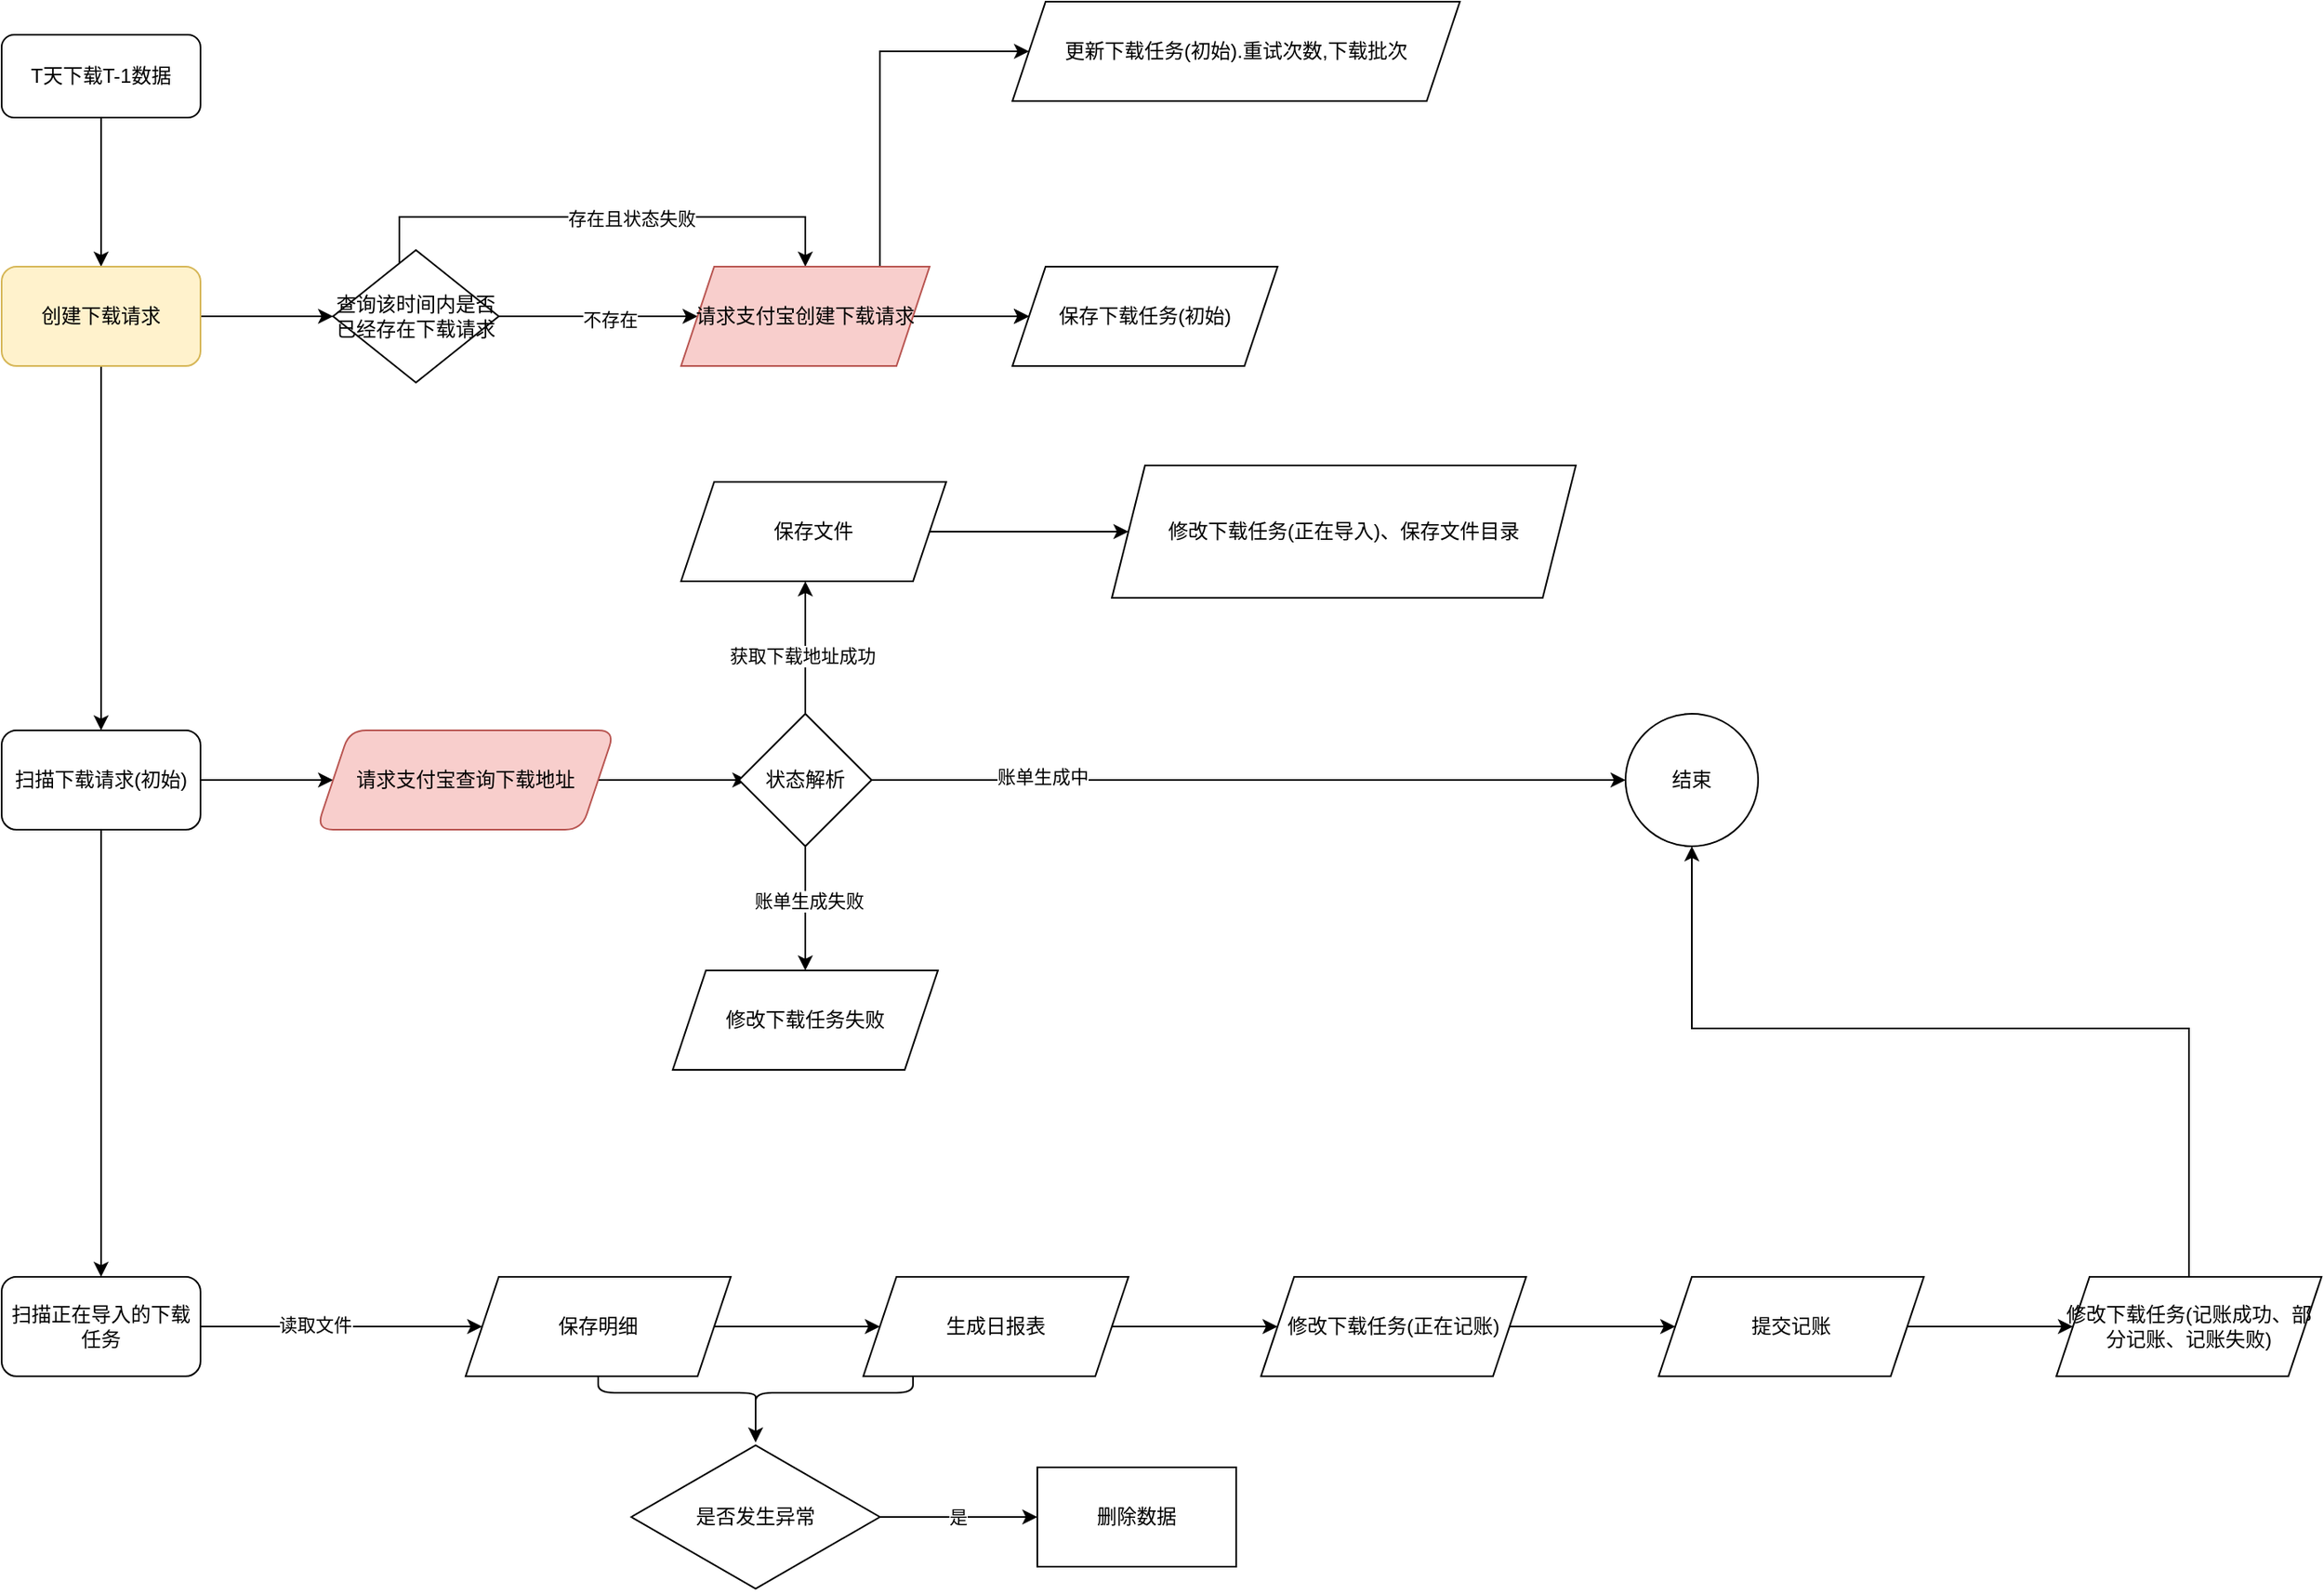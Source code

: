 <mxfile version="21.3.7" type="github">
  <diagram name="第 1 页" id="1_S_TI26dAkAbEfhSLB5">
    <mxGraphModel dx="1194" dy="684" grid="1" gridSize="10" guides="1" tooltips="1" connect="1" arrows="1" fold="1" page="1" pageScale="1" pageWidth="827" pageHeight="1169" math="0" shadow="0">
      <root>
        <mxCell id="0" />
        <mxCell id="1" parent="0" />
        <mxCell id="KWCue2gvfJKScfYQxguB-8" style="edgeStyle=orthogonalEdgeStyle;rounded=0;orthogonalLoop=1;jettySize=auto;html=1;entryX=0.5;entryY=0;entryDx=0;entryDy=0;" parent="1" source="KWCue2gvfJKScfYQxguB-1" target="KWCue2gvfJKScfYQxguB-4" edge="1">
          <mxGeometry relative="1" as="geometry" />
        </mxCell>
        <mxCell id="KWCue2gvfJKScfYQxguB-1" value="T天下载T-1数据" style="rounded=1;whiteSpace=wrap;html=1;" parent="1" vertex="1">
          <mxGeometry x="170" y="150" width="120" height="50" as="geometry" />
        </mxCell>
        <mxCell id="KWCue2gvfJKScfYQxguB-7" value="" style="edgeStyle=orthogonalEdgeStyle;rounded=0;orthogonalLoop=1;jettySize=auto;html=1;" parent="1" source="KWCue2gvfJKScfYQxguB-4" edge="1">
          <mxGeometry relative="1" as="geometry">
            <mxPoint x="370" y="320" as="targetPoint" />
          </mxGeometry>
        </mxCell>
        <mxCell id="KWCue2gvfJKScfYQxguB-9" value="" style="edgeStyle=orthogonalEdgeStyle;rounded=0;orthogonalLoop=1;jettySize=auto;html=1;" parent="1" source="KWCue2gvfJKScfYQxguB-4" target="KWCue2gvfJKScfYQxguB-5" edge="1">
          <mxGeometry relative="1" as="geometry" />
        </mxCell>
        <mxCell id="KWCue2gvfJKScfYQxguB-4" value="创建下载请求" style="rounded=1;whiteSpace=wrap;html=1;fillColor=#fff2cc;strokeColor=#d6b656;" parent="1" vertex="1">
          <mxGeometry x="170" y="290" width="120" height="60" as="geometry" />
        </mxCell>
        <mxCell id="g8CfFO-CPbi9eOVrTbeS-16" value="" style="edgeStyle=orthogonalEdgeStyle;rounded=0;orthogonalLoop=1;jettySize=auto;html=1;" edge="1" parent="1" source="KWCue2gvfJKScfYQxguB-5" target="g8CfFO-CPbi9eOVrTbeS-15">
          <mxGeometry relative="1" as="geometry" />
        </mxCell>
        <mxCell id="g8CfFO-CPbi9eOVrTbeS-35" value="" style="edgeStyle=orthogonalEdgeStyle;rounded=0;orthogonalLoop=1;jettySize=auto;html=1;" edge="1" parent="1" source="KWCue2gvfJKScfYQxguB-5" target="g8CfFO-CPbi9eOVrTbeS-34">
          <mxGeometry relative="1" as="geometry" />
        </mxCell>
        <mxCell id="KWCue2gvfJKScfYQxguB-5" value="扫描下载请求(初始)" style="rounded=1;whiteSpace=wrap;html=1;" parent="1" vertex="1">
          <mxGeometry x="170" y="570" width="120" height="60" as="geometry" />
        </mxCell>
        <mxCell id="g8CfFO-CPbi9eOVrTbeS-4" value="" style="edgeStyle=orthogonalEdgeStyle;rounded=0;orthogonalLoop=1;jettySize=auto;html=1;" edge="1" parent="1" source="g8CfFO-CPbi9eOVrTbeS-2" target="g8CfFO-CPbi9eOVrTbeS-3">
          <mxGeometry relative="1" as="geometry" />
        </mxCell>
        <mxCell id="g8CfFO-CPbi9eOVrTbeS-5" value="不存在" style="edgeLabel;html=1;align=center;verticalAlign=middle;resizable=0;points=[];" vertex="1" connectable="0" parent="g8CfFO-CPbi9eOVrTbeS-4">
          <mxGeometry x="0.114" y="-2" relative="1" as="geometry">
            <mxPoint as="offset" />
          </mxGeometry>
        </mxCell>
        <mxCell id="g8CfFO-CPbi9eOVrTbeS-8" style="edgeStyle=orthogonalEdgeStyle;rounded=0;orthogonalLoop=1;jettySize=auto;html=1;entryX=0.5;entryY=0;entryDx=0;entryDy=0;" edge="1" parent="1" source="g8CfFO-CPbi9eOVrTbeS-2" target="g8CfFO-CPbi9eOVrTbeS-3">
          <mxGeometry relative="1" as="geometry">
            <mxPoint x="410" y="200" as="targetPoint" />
            <Array as="points">
              <mxPoint x="410" y="260" />
              <mxPoint x="655" y="260" />
            </Array>
          </mxGeometry>
        </mxCell>
        <mxCell id="g8CfFO-CPbi9eOVrTbeS-10" value="存在且状态失败" style="edgeLabel;html=1;align=center;verticalAlign=middle;resizable=0;points=[];" vertex="1" connectable="0" parent="g8CfFO-CPbi9eOVrTbeS-8">
          <mxGeometry x="0.105" y="-1" relative="1" as="geometry">
            <mxPoint as="offset" />
          </mxGeometry>
        </mxCell>
        <mxCell id="g8CfFO-CPbi9eOVrTbeS-2" value="查询该时间内是否已经存在下载请求" style="rhombus;whiteSpace=wrap;html=1;" vertex="1" parent="1">
          <mxGeometry x="370" y="280" width="100" height="80" as="geometry" />
        </mxCell>
        <mxCell id="g8CfFO-CPbi9eOVrTbeS-7" value="" style="edgeStyle=orthogonalEdgeStyle;rounded=0;orthogonalLoop=1;jettySize=auto;html=1;" edge="1" parent="1" source="g8CfFO-CPbi9eOVrTbeS-3" target="g8CfFO-CPbi9eOVrTbeS-6">
          <mxGeometry relative="1" as="geometry" />
        </mxCell>
        <mxCell id="g8CfFO-CPbi9eOVrTbeS-12" value="" style="edgeStyle=orthogonalEdgeStyle;rounded=0;orthogonalLoop=1;jettySize=auto;html=1;" edge="1" parent="1" source="g8CfFO-CPbi9eOVrTbeS-3" target="g8CfFO-CPbi9eOVrTbeS-6">
          <mxGeometry relative="1" as="geometry" />
        </mxCell>
        <mxCell id="g8CfFO-CPbi9eOVrTbeS-14" value="" style="edgeStyle=orthogonalEdgeStyle;rounded=0;orthogonalLoop=1;jettySize=auto;html=1;" edge="1" parent="1" source="g8CfFO-CPbi9eOVrTbeS-3" target="g8CfFO-CPbi9eOVrTbeS-13">
          <mxGeometry relative="1" as="geometry">
            <Array as="points">
              <mxPoint x="700" y="160" />
            </Array>
          </mxGeometry>
        </mxCell>
        <mxCell id="g8CfFO-CPbi9eOVrTbeS-3" value="请求支付宝创建下载请求" style="shape=parallelogram;perimeter=parallelogramPerimeter;whiteSpace=wrap;html=1;fixedSize=1;fillColor=#f8cecc;strokeColor=#b85450;" vertex="1" parent="1">
          <mxGeometry x="580" y="290" width="150" height="60" as="geometry" />
        </mxCell>
        <mxCell id="g8CfFO-CPbi9eOVrTbeS-6" value="保存下载任务(初始)" style="shape=parallelogram;perimeter=parallelogramPerimeter;whiteSpace=wrap;html=1;fixedSize=1;" vertex="1" parent="1">
          <mxGeometry x="780" y="290" width="160" height="60" as="geometry" />
        </mxCell>
        <mxCell id="g8CfFO-CPbi9eOVrTbeS-13" value="更新下载任务(初始).重试次数,下载批次" style="shape=parallelogram;perimeter=parallelogramPerimeter;whiteSpace=wrap;html=1;fixedSize=1;" vertex="1" parent="1">
          <mxGeometry x="780" y="130" width="270" height="60" as="geometry" />
        </mxCell>
        <mxCell id="g8CfFO-CPbi9eOVrTbeS-17" style="edgeStyle=orthogonalEdgeStyle;rounded=0;orthogonalLoop=1;jettySize=auto;html=1;" edge="1" parent="1" source="g8CfFO-CPbi9eOVrTbeS-15">
          <mxGeometry relative="1" as="geometry">
            <mxPoint x="620" y="600" as="targetPoint" />
          </mxGeometry>
        </mxCell>
        <mxCell id="g8CfFO-CPbi9eOVrTbeS-15" value="请求支付宝查询下载地址" style="shape=parallelogram;perimeter=parallelogramPerimeter;whiteSpace=wrap;html=1;fixedSize=1;rounded=1;fillColor=#f8cecc;strokeColor=#b85450;" vertex="1" parent="1">
          <mxGeometry x="360" y="570" width="180" height="60" as="geometry" />
        </mxCell>
        <mxCell id="g8CfFO-CPbi9eOVrTbeS-21" style="edgeStyle=orthogonalEdgeStyle;rounded=0;orthogonalLoop=1;jettySize=auto;html=1;" edge="1" parent="1" source="g8CfFO-CPbi9eOVrTbeS-18">
          <mxGeometry relative="1" as="geometry">
            <mxPoint x="1150" y="600" as="targetPoint" />
          </mxGeometry>
        </mxCell>
        <mxCell id="g8CfFO-CPbi9eOVrTbeS-23" value="账单生成中" style="edgeLabel;html=1;align=center;verticalAlign=middle;resizable=0;points=[];" vertex="1" connectable="0" parent="g8CfFO-CPbi9eOVrTbeS-21">
          <mxGeometry x="-0.548" y="2" relative="1" as="geometry">
            <mxPoint as="offset" />
          </mxGeometry>
        </mxCell>
        <mxCell id="g8CfFO-CPbi9eOVrTbeS-27" style="edgeStyle=orthogonalEdgeStyle;rounded=0;orthogonalLoop=1;jettySize=auto;html=1;entryX=0.5;entryY=0;entryDx=0;entryDy=0;" edge="1" parent="1" source="g8CfFO-CPbi9eOVrTbeS-18" target="g8CfFO-CPbi9eOVrTbeS-26">
          <mxGeometry relative="1" as="geometry" />
        </mxCell>
        <mxCell id="g8CfFO-CPbi9eOVrTbeS-28" value="账单生成失败" style="edgeLabel;html=1;align=center;verticalAlign=middle;resizable=0;points=[];" vertex="1" connectable="0" parent="g8CfFO-CPbi9eOVrTbeS-27">
          <mxGeometry x="-0.12" y="2" relative="1" as="geometry">
            <mxPoint as="offset" />
          </mxGeometry>
        </mxCell>
        <mxCell id="g8CfFO-CPbi9eOVrTbeS-29" style="edgeStyle=orthogonalEdgeStyle;rounded=0;orthogonalLoop=1;jettySize=auto;html=1;" edge="1" parent="1" source="g8CfFO-CPbi9eOVrTbeS-18">
          <mxGeometry relative="1" as="geometry">
            <mxPoint x="655" y="480" as="targetPoint" />
          </mxGeometry>
        </mxCell>
        <mxCell id="g8CfFO-CPbi9eOVrTbeS-31" value="获取下载地址成功" style="edgeLabel;html=1;align=center;verticalAlign=middle;resizable=0;points=[];" vertex="1" connectable="0" parent="g8CfFO-CPbi9eOVrTbeS-29">
          <mxGeometry x="-0.131" y="2" relative="1" as="geometry">
            <mxPoint as="offset" />
          </mxGeometry>
        </mxCell>
        <mxCell id="g8CfFO-CPbi9eOVrTbeS-18" value="状态解析" style="rhombus;whiteSpace=wrap;html=1;" vertex="1" parent="1">
          <mxGeometry x="615" y="560" width="80" height="80" as="geometry" />
        </mxCell>
        <mxCell id="g8CfFO-CPbi9eOVrTbeS-22" value="结束" style="ellipse;whiteSpace=wrap;html=1;aspect=fixed;" vertex="1" parent="1">
          <mxGeometry x="1150" y="560" width="80" height="80" as="geometry" />
        </mxCell>
        <mxCell id="g8CfFO-CPbi9eOVrTbeS-26" value="修改下载任务失败" style="shape=parallelogram;perimeter=parallelogramPerimeter;whiteSpace=wrap;html=1;fixedSize=1;" vertex="1" parent="1">
          <mxGeometry x="575" y="715" width="160" height="60" as="geometry" />
        </mxCell>
        <mxCell id="g8CfFO-CPbi9eOVrTbeS-33" value="" style="edgeStyle=orthogonalEdgeStyle;rounded=0;orthogonalLoop=1;jettySize=auto;html=1;" edge="1" parent="1" source="g8CfFO-CPbi9eOVrTbeS-30" target="g8CfFO-CPbi9eOVrTbeS-32">
          <mxGeometry relative="1" as="geometry" />
        </mxCell>
        <mxCell id="g8CfFO-CPbi9eOVrTbeS-30" value="保存文件" style="shape=parallelogram;perimeter=parallelogramPerimeter;whiteSpace=wrap;html=1;fixedSize=1;" vertex="1" parent="1">
          <mxGeometry x="580" y="420" width="160" height="60" as="geometry" />
        </mxCell>
        <mxCell id="g8CfFO-CPbi9eOVrTbeS-32" value="修改下载任务(正在导入)、保存文件目录" style="shape=parallelogram;perimeter=parallelogramPerimeter;whiteSpace=wrap;html=1;fixedSize=1;" vertex="1" parent="1">
          <mxGeometry x="840" y="410" width="280" height="80" as="geometry" />
        </mxCell>
        <mxCell id="g8CfFO-CPbi9eOVrTbeS-37" style="edgeStyle=orthogonalEdgeStyle;rounded=0;orthogonalLoop=1;jettySize=auto;html=1;" edge="1" parent="1" source="g8CfFO-CPbi9eOVrTbeS-34" target="g8CfFO-CPbi9eOVrTbeS-36">
          <mxGeometry relative="1" as="geometry" />
        </mxCell>
        <mxCell id="g8CfFO-CPbi9eOVrTbeS-38" value="读取文件" style="edgeLabel;html=1;align=center;verticalAlign=middle;resizable=0;points=[];" vertex="1" connectable="0" parent="g8CfFO-CPbi9eOVrTbeS-37">
          <mxGeometry x="-0.188" y="1" relative="1" as="geometry">
            <mxPoint as="offset" />
          </mxGeometry>
        </mxCell>
        <mxCell id="g8CfFO-CPbi9eOVrTbeS-34" value="扫描正在导入的下载任务" style="whiteSpace=wrap;html=1;rounded=1;" vertex="1" parent="1">
          <mxGeometry x="170" y="900" width="120" height="60" as="geometry" />
        </mxCell>
        <mxCell id="g8CfFO-CPbi9eOVrTbeS-40" value="" style="edgeStyle=orthogonalEdgeStyle;rounded=0;orthogonalLoop=1;jettySize=auto;html=1;" edge="1" parent="1" source="g8CfFO-CPbi9eOVrTbeS-36" target="g8CfFO-CPbi9eOVrTbeS-39">
          <mxGeometry relative="1" as="geometry" />
        </mxCell>
        <mxCell id="g8CfFO-CPbi9eOVrTbeS-36" value="保存明细" style="shape=parallelogram;perimeter=parallelogramPerimeter;whiteSpace=wrap;html=1;fixedSize=1;" vertex="1" parent="1">
          <mxGeometry x="450" y="900" width="160" height="60" as="geometry" />
        </mxCell>
        <mxCell id="g8CfFO-CPbi9eOVrTbeS-42" value="" style="edgeStyle=orthogonalEdgeStyle;rounded=0;orthogonalLoop=1;jettySize=auto;html=1;" edge="1" parent="1" source="g8CfFO-CPbi9eOVrTbeS-39" target="g8CfFO-CPbi9eOVrTbeS-41">
          <mxGeometry relative="1" as="geometry" />
        </mxCell>
        <mxCell id="g8CfFO-CPbi9eOVrTbeS-39" value="生成日报表" style="shape=parallelogram;perimeter=parallelogramPerimeter;whiteSpace=wrap;html=1;fixedSize=1;" vertex="1" parent="1">
          <mxGeometry x="690" y="900" width="160" height="60" as="geometry" />
        </mxCell>
        <mxCell id="g8CfFO-CPbi9eOVrTbeS-55" value="" style="edgeStyle=orthogonalEdgeStyle;rounded=0;orthogonalLoop=1;jettySize=auto;html=1;" edge="1" parent="1" source="g8CfFO-CPbi9eOVrTbeS-41" target="g8CfFO-CPbi9eOVrTbeS-54">
          <mxGeometry relative="1" as="geometry" />
        </mxCell>
        <mxCell id="g8CfFO-CPbi9eOVrTbeS-41" value="修改下载任务(正在记账)" style="shape=parallelogram;perimeter=parallelogramPerimeter;whiteSpace=wrap;html=1;fixedSize=1;" vertex="1" parent="1">
          <mxGeometry x="930" y="900" width="160" height="60" as="geometry" />
        </mxCell>
        <mxCell id="g8CfFO-CPbi9eOVrTbeS-46" style="edgeStyle=orthogonalEdgeStyle;rounded=0;orthogonalLoop=1;jettySize=auto;html=1;exitX=0.1;exitY=0.5;exitDx=0;exitDy=0;exitPerimeter=0;" edge="1" parent="1" source="g8CfFO-CPbi9eOVrTbeS-45">
          <mxGeometry relative="1" as="geometry">
            <mxPoint x="625" y="1000" as="targetPoint" />
          </mxGeometry>
        </mxCell>
        <mxCell id="g8CfFO-CPbi9eOVrTbeS-45" value="" style="shape=curlyBracket;whiteSpace=wrap;html=1;rounded=1;flipH=1;labelPosition=right;verticalLabelPosition=middle;align=left;verticalAlign=middle;direction=north;size=0.5;" vertex="1" parent="1">
          <mxGeometry x="530" y="960" width="190" height="20" as="geometry" />
        </mxCell>
        <mxCell id="g8CfFO-CPbi9eOVrTbeS-49" value="" style="edgeStyle=orthogonalEdgeStyle;rounded=0;orthogonalLoop=1;jettySize=auto;html=1;" edge="1" parent="1" source="g8CfFO-CPbi9eOVrTbeS-47" target="g8CfFO-CPbi9eOVrTbeS-48">
          <mxGeometry relative="1" as="geometry" />
        </mxCell>
        <mxCell id="g8CfFO-CPbi9eOVrTbeS-50" value="是" style="edgeLabel;html=1;align=center;verticalAlign=middle;resizable=0;points=[];" vertex="1" connectable="0" parent="g8CfFO-CPbi9eOVrTbeS-49">
          <mxGeometry x="-0.011" relative="1" as="geometry">
            <mxPoint as="offset" />
          </mxGeometry>
        </mxCell>
        <mxCell id="g8CfFO-CPbi9eOVrTbeS-47" value="是否发生异常" style="html=1;whiteSpace=wrap;aspect=fixed;shape=isoRectangle;" vertex="1" parent="1">
          <mxGeometry x="550" y="1000" width="150" height="90" as="geometry" />
        </mxCell>
        <mxCell id="g8CfFO-CPbi9eOVrTbeS-48" value="删除数据" style="whiteSpace=wrap;html=1;" vertex="1" parent="1">
          <mxGeometry x="795" y="1015" width="120" height="60" as="geometry" />
        </mxCell>
        <mxCell id="g8CfFO-CPbi9eOVrTbeS-57" value="" style="edgeStyle=orthogonalEdgeStyle;rounded=0;orthogonalLoop=1;jettySize=auto;html=1;" edge="1" parent="1" source="g8CfFO-CPbi9eOVrTbeS-54" target="g8CfFO-CPbi9eOVrTbeS-56">
          <mxGeometry relative="1" as="geometry" />
        </mxCell>
        <mxCell id="g8CfFO-CPbi9eOVrTbeS-54" value="提交记账" style="shape=parallelogram;perimeter=parallelogramPerimeter;whiteSpace=wrap;html=1;fixedSize=1;" vertex="1" parent="1">
          <mxGeometry x="1170" y="900" width="160" height="60" as="geometry" />
        </mxCell>
        <mxCell id="g8CfFO-CPbi9eOVrTbeS-58" style="edgeStyle=orthogonalEdgeStyle;rounded=0;orthogonalLoop=1;jettySize=auto;html=1;" edge="1" parent="1" source="g8CfFO-CPbi9eOVrTbeS-56" target="g8CfFO-CPbi9eOVrTbeS-22">
          <mxGeometry relative="1" as="geometry">
            <Array as="points">
              <mxPoint x="1490" y="750" />
              <mxPoint x="1190" y="750" />
            </Array>
          </mxGeometry>
        </mxCell>
        <mxCell id="g8CfFO-CPbi9eOVrTbeS-56" value="修改下载任务(记账成功、部分记账、记账失败)" style="shape=parallelogram;perimeter=parallelogramPerimeter;whiteSpace=wrap;html=1;fixedSize=1;" vertex="1" parent="1">
          <mxGeometry x="1410" y="900" width="160" height="60" as="geometry" />
        </mxCell>
      </root>
    </mxGraphModel>
  </diagram>
</mxfile>
